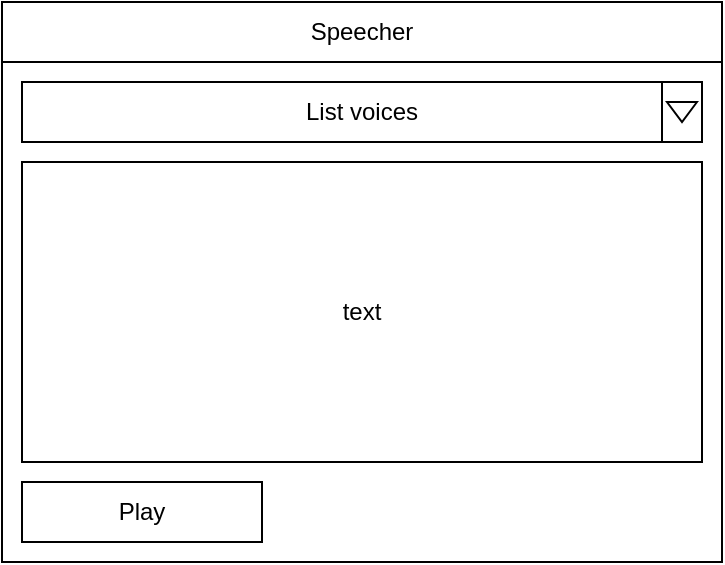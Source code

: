 <mxfile>
    <diagram id="thJxiTdRZUJTzhQkjLJi" name="Page-1">
        <mxGraphModel dx="576" dy="275" grid="1" gridSize="10" guides="1" tooltips="1" connect="1" arrows="1" fold="1" page="1" pageScale="1" pageWidth="850" pageHeight="1100" math="0" shadow="0">
            <root>
                <mxCell id="0"/>
                <mxCell id="1" parent="0"/>
                <mxCell id="2" value="" style="rounded=0;whiteSpace=wrap;html=1;" parent="1" vertex="1">
                    <mxGeometry x="40" y="40" width="360" height="280" as="geometry"/>
                </mxCell>
                <mxCell id="3" value="Speecher" style="rounded=0;whiteSpace=wrap;html=1;" parent="1" vertex="1">
                    <mxGeometry x="40" y="40" width="360" height="30" as="geometry"/>
                </mxCell>
                <mxCell id="8" value="List voices" style="rounded=0;whiteSpace=wrap;html=1;" parent="1" vertex="1">
                    <mxGeometry x="50" y="80" width="340" height="30" as="geometry"/>
                </mxCell>
                <mxCell id="9" value="" style="rounded=0;whiteSpace=wrap;html=1;" parent="1" vertex="1">
                    <mxGeometry x="370" y="80" width="20" height="30" as="geometry"/>
                </mxCell>
                <mxCell id="10" value="text" style="rounded=0;whiteSpace=wrap;html=1;" parent="1" vertex="1">
                    <mxGeometry x="50" y="120" width="340" height="150" as="geometry"/>
                </mxCell>
                <mxCell id="11" value="Play" style="rounded=0;whiteSpace=wrap;html=1;" parent="1" vertex="1">
                    <mxGeometry x="50" y="280" width="120" height="30" as="geometry"/>
                </mxCell>
                <mxCell id="13" value="" style="triangle;whiteSpace=wrap;html=1;rotation=90;" parent="1" vertex="1">
                    <mxGeometry x="375" y="87.5" width="10" height="15" as="geometry"/>
                </mxCell>
            </root>
        </mxGraphModel>
    </diagram>
</mxfile>